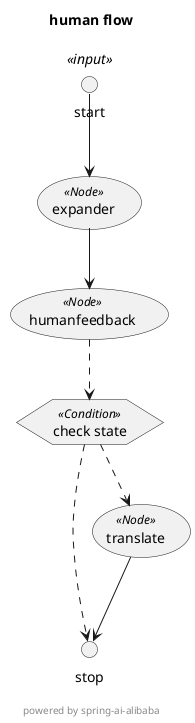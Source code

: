=== expander UML Flow ===
@startuml human_flow
skinparam usecaseFontSize 14
skinparam usecaseStereotypeFontSize 12
skinparam hexagonFontSize 14
skinparam hexagonStereotypeFontSize 12
title "human flow"
footer

powered by spring-ai-alibaba
end footer
circle start<<input>> as __START__
circle stop as __END__
usecase "expander"<<Node>>
usecase "translate"<<Node>>
usecase "humanfeedback"<<Node>>
hexagon "check state" as condition1<<Condition>>
"__START__" -down-> "expander"
"expander" -down-> "humanfeedback"
"humanfeedback" .down.> "condition1"
"condition1" .down.> "translate"
'"humanfeedback" .down.> "translate"
"condition1" .down.> "__END__"
'"humanfeedback" .down.> "__END__"
"translate" -down-> "__END__"
@enduml

==================================